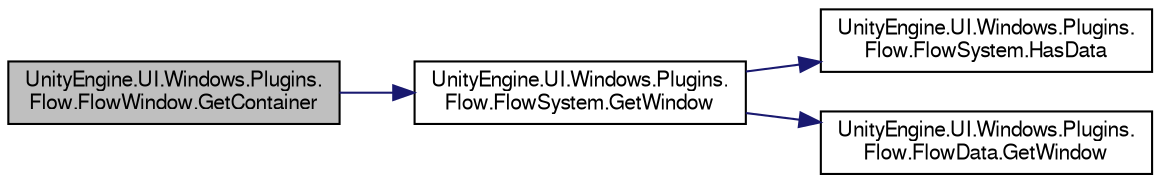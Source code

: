 digraph "UnityEngine.UI.Windows.Plugins.Flow.FlowWindow.GetContainer"
{
  edge [fontname="FreeSans",fontsize="10",labelfontname="FreeSans",labelfontsize="10"];
  node [fontname="FreeSans",fontsize="10",shape=record];
  rankdir="LR";
  Node1 [label="UnityEngine.UI.Windows.Plugins.\lFlow.FlowWindow.GetContainer",height=0.2,width=0.4,color="black", fillcolor="grey75", style="filled", fontcolor="black"];
  Node1 -> Node2 [color="midnightblue",fontsize="10",style="solid",fontname="FreeSans"];
  Node2 [label="UnityEngine.UI.Windows.Plugins.\lFlow.FlowSystem.GetWindow",height=0.2,width=0.4,color="black", fillcolor="white", style="filled",URL="$class_unity_engine_1_1_u_i_1_1_windows_1_1_plugins_1_1_flow_1_1_flow_system.html#a5dacc5b20d09de3aef611fda0122ed6a"];
  Node2 -> Node3 [color="midnightblue",fontsize="10",style="solid",fontname="FreeSans"];
  Node3 [label="UnityEngine.UI.Windows.Plugins.\lFlow.FlowSystem.HasData",height=0.2,width=0.4,color="black", fillcolor="white", style="filled",URL="$class_unity_engine_1_1_u_i_1_1_windows_1_1_plugins_1_1_flow_1_1_flow_system.html#a6e0b50a1956818818c1dc85196f145c4"];
  Node2 -> Node4 [color="midnightblue",fontsize="10",style="solid",fontname="FreeSans"];
  Node4 [label="UnityEngine.UI.Windows.Plugins.\lFlow.FlowData.GetWindow",height=0.2,width=0.4,color="black", fillcolor="white", style="filled",URL="$class_unity_engine_1_1_u_i_1_1_windows_1_1_plugins_1_1_flow_1_1_flow_data.html#a0d7bf23a9437df85ad011e19c2556dd7"];
}
